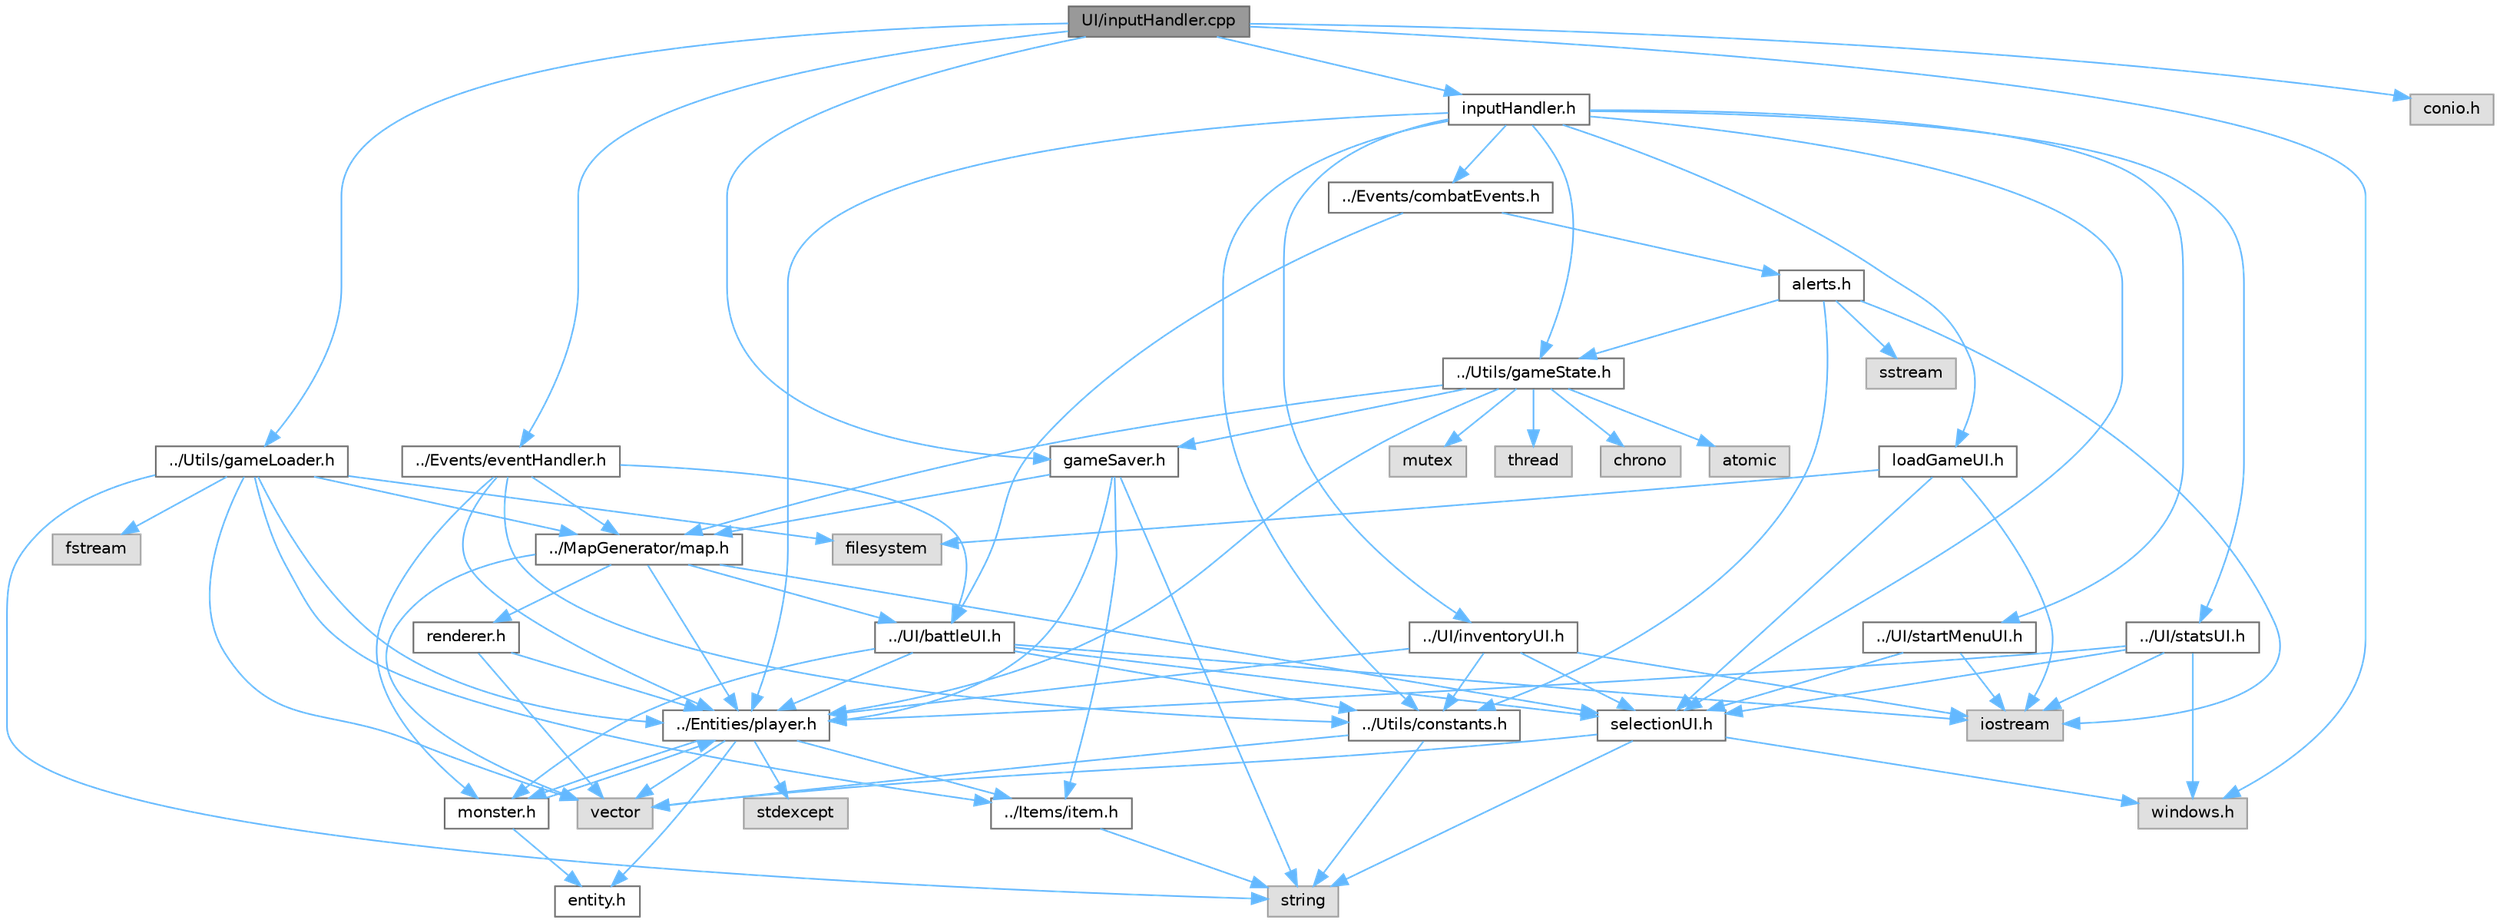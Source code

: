 digraph "UI/inputHandler.cpp"
{
 // LATEX_PDF_SIZE
  bgcolor="transparent";
  edge [fontname=Helvetica,fontsize=10,labelfontname=Helvetica,labelfontsize=10];
  node [fontname=Helvetica,fontsize=10,shape=box,height=0.2,width=0.4];
  Node1 [id="Node000001",label="UI/inputHandler.cpp",height=0.2,width=0.4,color="gray40", fillcolor="grey60", style="filled", fontcolor="black",tooltip=" "];
  Node1 -> Node2 [id="edge83_Node000001_Node000002",color="steelblue1",style="solid",tooltip=" "];
  Node2 [id="Node000002",label="inputHandler.h",height=0.2,width=0.4,color="grey40", fillcolor="white", style="filled",URL="$input_handler_8h.html",tooltip=" "];
  Node2 -> Node3 [id="edge84_Node000002_Node000003",color="steelblue1",style="solid",tooltip=" "];
  Node3 [id="Node000003",label="../Entities/player.h",height=0.2,width=0.4,color="grey40", fillcolor="white", style="filled",URL="$player_8h.html",tooltip=" "];
  Node3 -> Node4 [id="edge85_Node000003_Node000004",color="steelblue1",style="solid",tooltip=" "];
  Node4 [id="Node000004",label="entity.h",height=0.2,width=0.4,color="grey40", fillcolor="white", style="filled",URL="$entity_8h.html",tooltip=" "];
  Node3 -> Node5 [id="edge86_Node000003_Node000005",color="steelblue1",style="solid",tooltip=" "];
  Node5 [id="Node000005",label="monster.h",height=0.2,width=0.4,color="grey40", fillcolor="white", style="filled",URL="$monster_8h.html",tooltip=" "];
  Node5 -> Node4 [id="edge87_Node000005_Node000004",color="steelblue1",style="solid",tooltip=" "];
  Node5 -> Node3 [id="edge88_Node000005_Node000003",color="steelblue1",style="solid",tooltip=" "];
  Node3 -> Node6 [id="edge89_Node000003_Node000006",color="steelblue1",style="solid",tooltip=" "];
  Node6 [id="Node000006",label="../Items/item.h",height=0.2,width=0.4,color="grey40", fillcolor="white", style="filled",URL="$item_8h.html",tooltip=" "];
  Node6 -> Node7 [id="edge90_Node000006_Node000007",color="steelblue1",style="solid",tooltip=" "];
  Node7 [id="Node000007",label="string",height=0.2,width=0.4,color="grey60", fillcolor="#E0E0E0", style="filled",tooltip=" "];
  Node3 -> Node8 [id="edge91_Node000003_Node000008",color="steelblue1",style="solid",tooltip=" "];
  Node8 [id="Node000008",label="vector",height=0.2,width=0.4,color="grey60", fillcolor="#E0E0E0", style="filled",tooltip=" "];
  Node3 -> Node9 [id="edge92_Node000003_Node000009",color="steelblue1",style="solid",tooltip=" "];
  Node9 [id="Node000009",label="stdexcept",height=0.2,width=0.4,color="grey60", fillcolor="#E0E0E0", style="filled",tooltip=" "];
  Node2 -> Node10 [id="edge93_Node000002_Node000010",color="steelblue1",style="solid",tooltip=" "];
  Node10 [id="Node000010",label="../UI/inventoryUI.h",height=0.2,width=0.4,color="grey40", fillcolor="white", style="filled",URL="$inventory_u_i_8h.html",tooltip=" "];
  Node10 -> Node11 [id="edge94_Node000010_Node000011",color="steelblue1",style="solid",tooltip=" "];
  Node11 [id="Node000011",label="iostream",height=0.2,width=0.4,color="grey60", fillcolor="#E0E0E0", style="filled",tooltip=" "];
  Node10 -> Node12 [id="edge95_Node000010_Node000012",color="steelblue1",style="solid",tooltip=" "];
  Node12 [id="Node000012",label="selectionUI.h",height=0.2,width=0.4,color="grey40", fillcolor="white", style="filled",URL="$selection_u_i_8h.html",tooltip=" "];
  Node12 -> Node13 [id="edge96_Node000012_Node000013",color="steelblue1",style="solid",tooltip=" "];
  Node13 [id="Node000013",label="windows.h",height=0.2,width=0.4,color="grey60", fillcolor="#E0E0E0", style="filled",tooltip=" "];
  Node12 -> Node8 [id="edge97_Node000012_Node000008",color="steelblue1",style="solid",tooltip=" "];
  Node12 -> Node7 [id="edge98_Node000012_Node000007",color="steelblue1",style="solid",tooltip=" "];
  Node10 -> Node3 [id="edge99_Node000010_Node000003",color="steelblue1",style="solid",tooltip=" "];
  Node10 -> Node14 [id="edge100_Node000010_Node000014",color="steelblue1",style="solid",tooltip=" "];
  Node14 [id="Node000014",label="../Utils/constants.h",height=0.2,width=0.4,color="grey40", fillcolor="white", style="filled",URL="$constants_8h.html",tooltip=" "];
  Node14 -> Node7 [id="edge101_Node000014_Node000007",color="steelblue1",style="solid",tooltip=" "];
  Node14 -> Node8 [id="edge102_Node000014_Node000008",color="steelblue1",style="solid",tooltip=" "];
  Node2 -> Node15 [id="edge103_Node000002_Node000015",color="steelblue1",style="solid",tooltip=" "];
  Node15 [id="Node000015",label="../UI/statsUI.h",height=0.2,width=0.4,color="grey40", fillcolor="white", style="filled",URL="$stats_u_i_8h.html",tooltip=" "];
  Node15 -> Node12 [id="edge104_Node000015_Node000012",color="steelblue1",style="solid",tooltip=" "];
  Node15 -> Node3 [id="edge105_Node000015_Node000003",color="steelblue1",style="solid",tooltip=" "];
  Node15 -> Node13 [id="edge106_Node000015_Node000013",color="steelblue1",style="solid",tooltip=" "];
  Node15 -> Node11 [id="edge107_Node000015_Node000011",color="steelblue1",style="solid",tooltip=" "];
  Node2 -> Node16 [id="edge108_Node000002_Node000016",color="steelblue1",style="solid",tooltip=" "];
  Node16 [id="Node000016",label="../UI/startMenuUI.h",height=0.2,width=0.4,color="grey40", fillcolor="white", style="filled",URL="$start_menu_u_i_8h.html",tooltip=" "];
  Node16 -> Node11 [id="edge109_Node000016_Node000011",color="steelblue1",style="solid",tooltip=" "];
  Node16 -> Node12 [id="edge110_Node000016_Node000012",color="steelblue1",style="solid",tooltip=" "];
  Node2 -> Node12 [id="edge111_Node000002_Node000012",color="steelblue1",style="solid",tooltip=" "];
  Node2 -> Node14 [id="edge112_Node000002_Node000014",color="steelblue1",style="solid",tooltip=" "];
  Node2 -> Node17 [id="edge113_Node000002_Node000017",color="steelblue1",style="solid",tooltip=" "];
  Node17 [id="Node000017",label="../Utils/gameState.h",height=0.2,width=0.4,color="grey40", fillcolor="white", style="filled",URL="$game_state_8h.html",tooltip=" "];
  Node17 -> Node18 [id="edge114_Node000017_Node000018",color="steelblue1",style="solid",tooltip=" "];
  Node18 [id="Node000018",label="thread",height=0.2,width=0.4,color="grey60", fillcolor="#E0E0E0", style="filled",tooltip=" "];
  Node17 -> Node19 [id="edge115_Node000017_Node000019",color="steelblue1",style="solid",tooltip=" "];
  Node19 [id="Node000019",label="chrono",height=0.2,width=0.4,color="grey60", fillcolor="#E0E0E0", style="filled",tooltip=" "];
  Node17 -> Node20 [id="edge116_Node000017_Node000020",color="steelblue1",style="solid",tooltip=" "];
  Node20 [id="Node000020",label="atomic",height=0.2,width=0.4,color="grey60", fillcolor="#E0E0E0", style="filled",tooltip=" "];
  Node17 -> Node21 [id="edge117_Node000017_Node000021",color="steelblue1",style="solid",tooltip=" "];
  Node21 [id="Node000021",label="mutex",height=0.2,width=0.4,color="grey60", fillcolor="#E0E0E0", style="filled",tooltip=" "];
  Node17 -> Node22 [id="edge118_Node000017_Node000022",color="steelblue1",style="solid",tooltip=" "];
  Node22 [id="Node000022",label="../MapGenerator/map.h",height=0.2,width=0.4,color="grey40", fillcolor="white", style="filled",URL="$map_8h.html",tooltip=" "];
  Node22 -> Node8 [id="edge119_Node000022_Node000008",color="steelblue1",style="solid",tooltip=" "];
  Node22 -> Node3 [id="edge120_Node000022_Node000003",color="steelblue1",style="solid",tooltip=" "];
  Node22 -> Node23 [id="edge121_Node000022_Node000023",color="steelblue1",style="solid",tooltip=" "];
  Node23 [id="Node000023",label="renderer.h",height=0.2,width=0.4,color="grey40", fillcolor="white", style="filled",URL="$renderer_8h.html",tooltip=" "];
  Node23 -> Node3 [id="edge122_Node000023_Node000003",color="steelblue1",style="solid",tooltip=" "];
  Node23 -> Node8 [id="edge123_Node000023_Node000008",color="steelblue1",style="solid",tooltip=" "];
  Node22 -> Node12 [id="edge124_Node000022_Node000012",color="steelblue1",style="solid",tooltip=" "];
  Node22 -> Node24 [id="edge125_Node000022_Node000024",color="steelblue1",style="solid",tooltip=" "];
  Node24 [id="Node000024",label="../UI/battleUI.h",height=0.2,width=0.4,color="grey40", fillcolor="white", style="filled",URL="$battle_u_i_8h.html",tooltip=" "];
  Node24 -> Node11 [id="edge126_Node000024_Node000011",color="steelblue1",style="solid",tooltip=" "];
  Node24 -> Node12 [id="edge127_Node000024_Node000012",color="steelblue1",style="solid",tooltip=" "];
  Node24 -> Node3 [id="edge128_Node000024_Node000003",color="steelblue1",style="solid",tooltip=" "];
  Node24 -> Node5 [id="edge129_Node000024_Node000005",color="steelblue1",style="solid",tooltip=" "];
  Node24 -> Node14 [id="edge130_Node000024_Node000014",color="steelblue1",style="solid",tooltip=" "];
  Node17 -> Node3 [id="edge131_Node000017_Node000003",color="steelblue1",style="solid",tooltip=" "];
  Node17 -> Node25 [id="edge132_Node000017_Node000025",color="steelblue1",style="solid",tooltip=" "];
  Node25 [id="Node000025",label="gameSaver.h",height=0.2,width=0.4,color="grey40", fillcolor="white", style="filled",URL="$game_saver_8h.html",tooltip=" "];
  Node25 -> Node7 [id="edge133_Node000025_Node000007",color="steelblue1",style="solid",tooltip=" "];
  Node25 -> Node3 [id="edge134_Node000025_Node000003",color="steelblue1",style="solid",tooltip=" "];
  Node25 -> Node22 [id="edge135_Node000025_Node000022",color="steelblue1",style="solid",tooltip=" "];
  Node25 -> Node6 [id="edge136_Node000025_Node000006",color="steelblue1",style="solid",tooltip=" "];
  Node2 -> Node26 [id="edge137_Node000002_Node000026",color="steelblue1",style="solid",tooltip=" "];
  Node26 [id="Node000026",label="loadGameUI.h",height=0.2,width=0.4,color="grey40", fillcolor="white", style="filled",URL="$load_game_u_i_8h.html",tooltip=" "];
  Node26 -> Node11 [id="edge138_Node000026_Node000011",color="steelblue1",style="solid",tooltip=" "];
  Node26 -> Node27 [id="edge139_Node000026_Node000027",color="steelblue1",style="solid",tooltip=" "];
  Node27 [id="Node000027",label="filesystem",height=0.2,width=0.4,color="grey60", fillcolor="#E0E0E0", style="filled",tooltip=" "];
  Node26 -> Node12 [id="edge140_Node000026_Node000012",color="steelblue1",style="solid",tooltip=" "];
  Node2 -> Node28 [id="edge141_Node000002_Node000028",color="steelblue1",style="solid",tooltip=" "];
  Node28 [id="Node000028",label="../Events/combatEvents.h",height=0.2,width=0.4,color="grey40", fillcolor="white", style="filled",URL="$combat_events_8h.html",tooltip=" "];
  Node28 -> Node24 [id="edge142_Node000028_Node000024",color="steelblue1",style="solid",tooltip=" "];
  Node28 -> Node29 [id="edge143_Node000028_Node000029",color="steelblue1",style="solid",tooltip=" "];
  Node29 [id="Node000029",label="alerts.h",height=0.2,width=0.4,color="grey40", fillcolor="white", style="filled",URL="$alerts_8h.html",tooltip=" "];
  Node29 -> Node30 [id="edge144_Node000029_Node000030",color="steelblue1",style="solid",tooltip=" "];
  Node30 [id="Node000030",label="sstream",height=0.2,width=0.4,color="grey60", fillcolor="#E0E0E0", style="filled",tooltip=" "];
  Node29 -> Node11 [id="edge145_Node000029_Node000011",color="steelblue1",style="solid",tooltip=" "];
  Node29 -> Node14 [id="edge146_Node000029_Node000014",color="steelblue1",style="solid",tooltip=" "];
  Node29 -> Node17 [id="edge147_Node000029_Node000017",color="steelblue1",style="solid",tooltip=" "];
  Node1 -> Node31 [id="edge148_Node000001_Node000031",color="steelblue1",style="solid",tooltip=" "];
  Node31 [id="Node000031",label="../Events/eventHandler.h",height=0.2,width=0.4,color="grey40", fillcolor="white", style="filled",URL="$event_handler_8h.html",tooltip=" "];
  Node31 -> Node22 [id="edge149_Node000031_Node000022",color="steelblue1",style="solid",tooltip=" "];
  Node31 -> Node14 [id="edge150_Node000031_Node000014",color="steelblue1",style="solid",tooltip=" "];
  Node31 -> Node24 [id="edge151_Node000031_Node000024",color="steelblue1",style="solid",tooltip=" "];
  Node31 -> Node3 [id="edge152_Node000031_Node000003",color="steelblue1",style="solid",tooltip=" "];
  Node31 -> Node5 [id="edge153_Node000031_Node000005",color="steelblue1",style="solid",tooltip=" "];
  Node1 -> Node32 [id="edge154_Node000001_Node000032",color="steelblue1",style="solid",tooltip=" "];
  Node32 [id="Node000032",label="conio.h",height=0.2,width=0.4,color="grey60", fillcolor="#E0E0E0", style="filled",tooltip=" "];
  Node1 -> Node13 [id="edge155_Node000001_Node000013",color="steelblue1",style="solid",tooltip=" "];
  Node1 -> Node25 [id="edge156_Node000001_Node000025",color="steelblue1",style="solid",tooltip=" "];
  Node1 -> Node33 [id="edge157_Node000001_Node000033",color="steelblue1",style="solid",tooltip=" "];
  Node33 [id="Node000033",label="../Utils/gameLoader.h",height=0.2,width=0.4,color="grey40", fillcolor="white", style="filled",URL="$game_loader_8h.html",tooltip=" "];
  Node33 -> Node8 [id="edge158_Node000033_Node000008",color="steelblue1",style="solid",tooltip=" "];
  Node33 -> Node7 [id="edge159_Node000033_Node000007",color="steelblue1",style="solid",tooltip=" "];
  Node33 -> Node34 [id="edge160_Node000033_Node000034",color="steelblue1",style="solid",tooltip=" "];
  Node34 [id="Node000034",label="fstream",height=0.2,width=0.4,color="grey60", fillcolor="#E0E0E0", style="filled",tooltip=" "];
  Node33 -> Node27 [id="edge161_Node000033_Node000027",color="steelblue1",style="solid",tooltip=" "];
  Node33 -> Node3 [id="edge162_Node000033_Node000003",color="steelblue1",style="solid",tooltip=" "];
  Node33 -> Node22 [id="edge163_Node000033_Node000022",color="steelblue1",style="solid",tooltip=" "];
  Node33 -> Node6 [id="edge164_Node000033_Node000006",color="steelblue1",style="solid",tooltip=" "];
}
